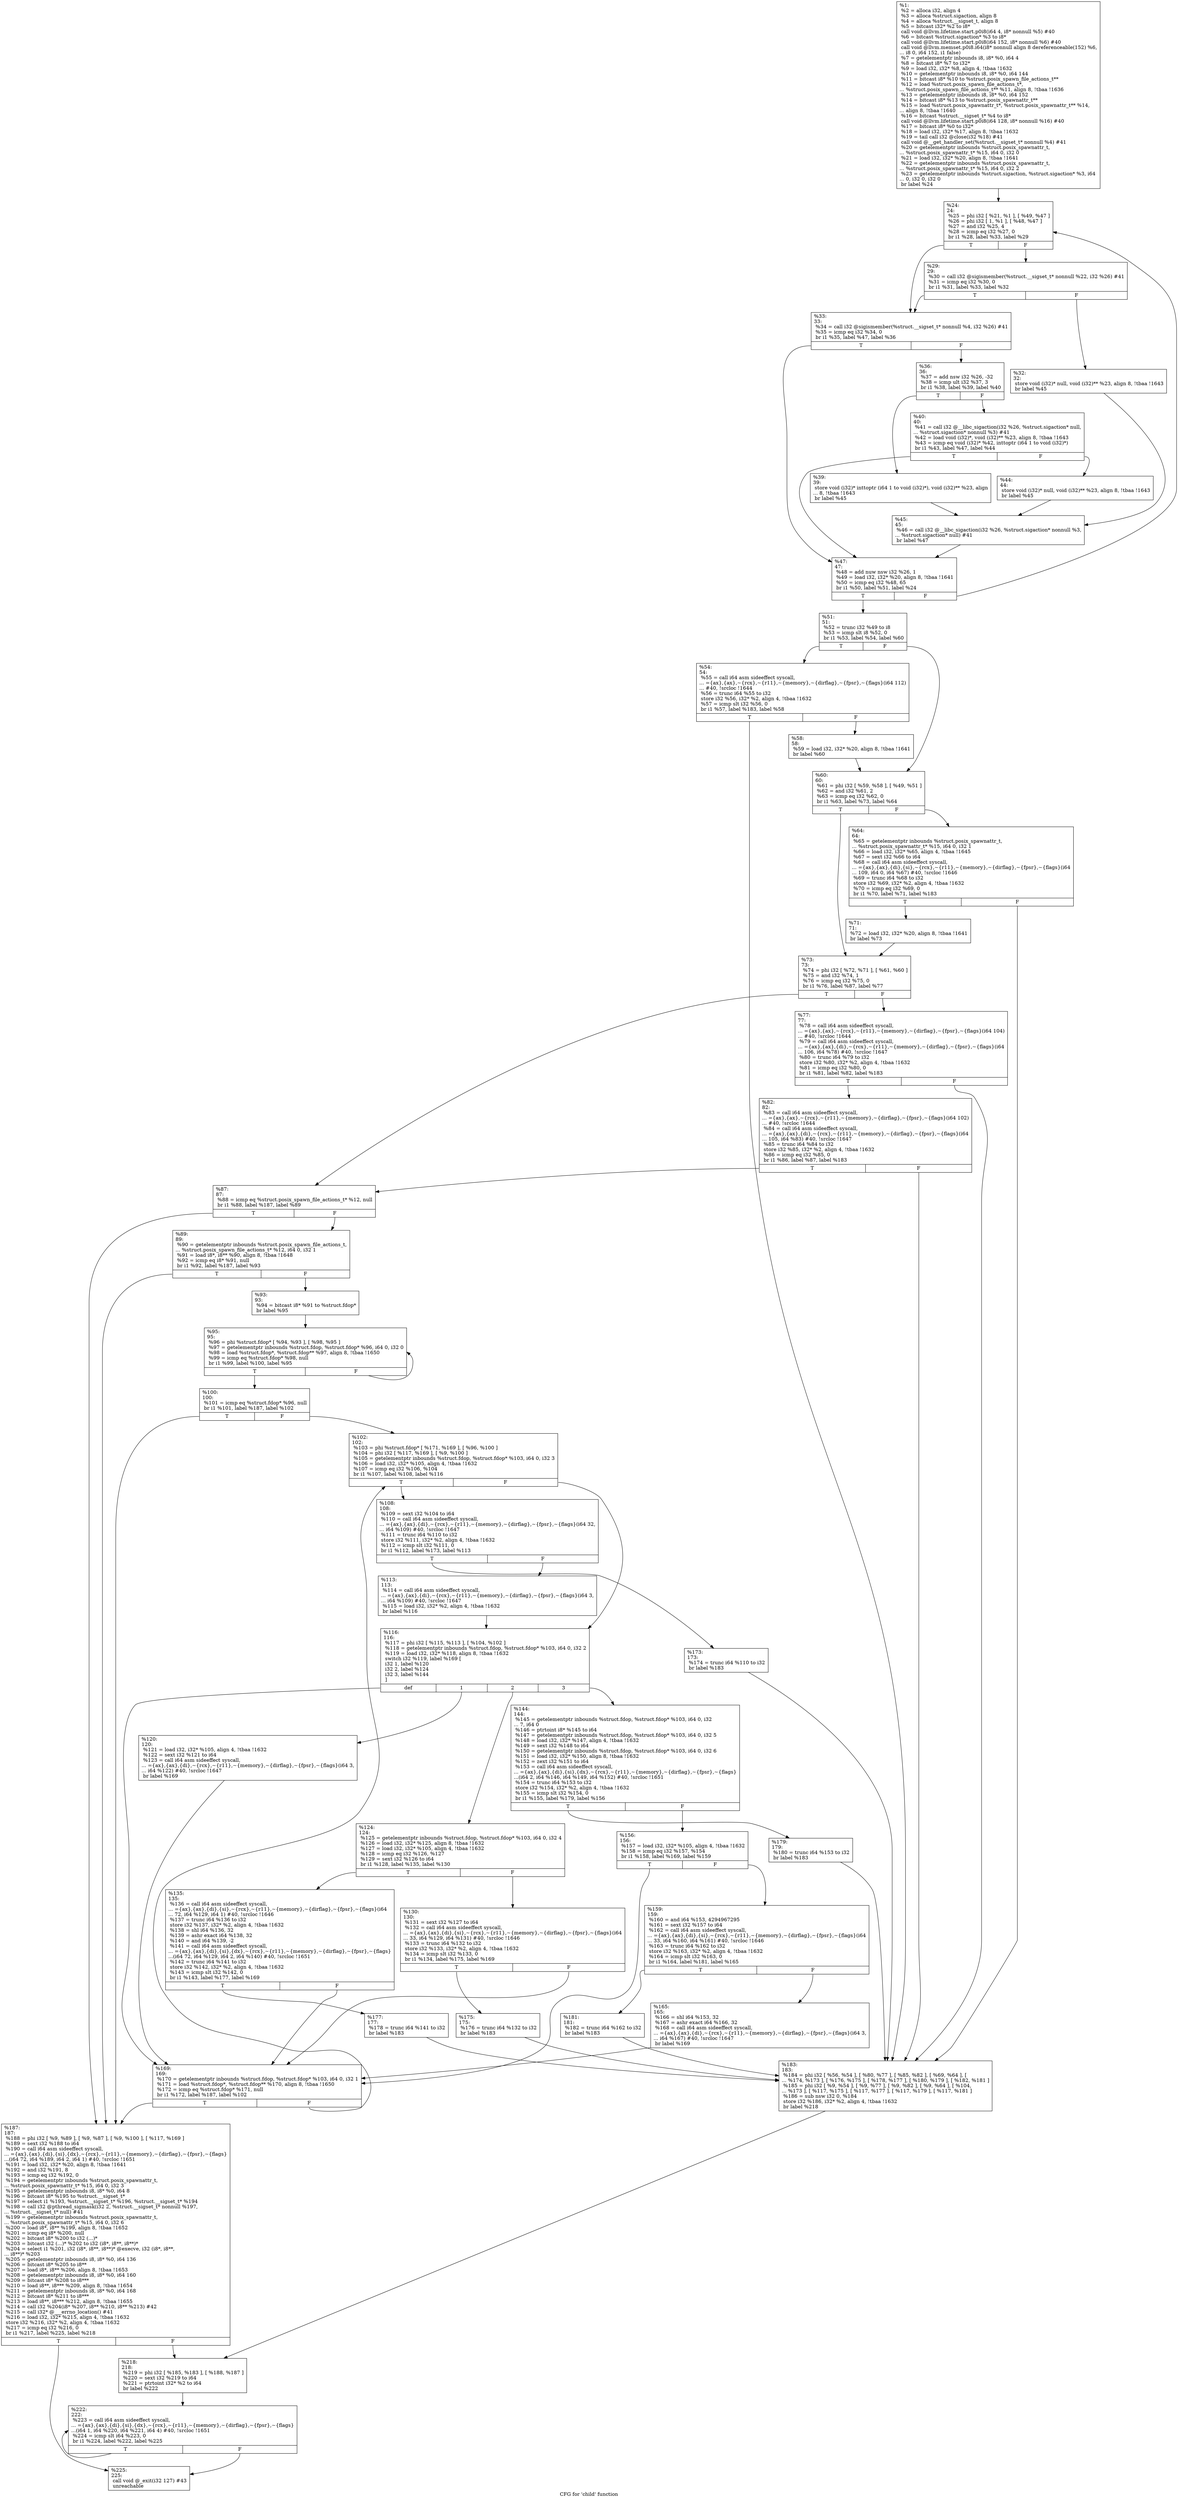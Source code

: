 digraph "CFG for 'child' function" {
	label="CFG for 'child' function";

	Node0x1b83d10 [shape=record,label="{%1:\l  %2 = alloca i32, align 4\l  %3 = alloca %struct.sigaction, align 8\l  %4 = alloca %struct.__sigset_t, align 8\l  %5 = bitcast i32* %2 to i8*\l  call void @llvm.lifetime.start.p0i8(i64 4, i8* nonnull %5) #40\l  %6 = bitcast %struct.sigaction* %3 to i8*\l  call void @llvm.lifetime.start.p0i8(i64 152, i8* nonnull %6) #40\l  call void @llvm.memset.p0i8.i64(i8* nonnull align 8 dereferenceable(152) %6,\l... i8 0, i64 152, i1 false)\l  %7 = getelementptr inbounds i8, i8* %0, i64 4\l  %8 = bitcast i8* %7 to i32*\l  %9 = load i32, i32* %8, align 4, !tbaa !1632\l  %10 = getelementptr inbounds i8, i8* %0, i64 144\l  %11 = bitcast i8* %10 to %struct.posix_spawn_file_actions_t**\l  %12 = load %struct.posix_spawn_file_actions_t*,\l... %struct.posix_spawn_file_actions_t** %11, align 8, !tbaa !1636\l  %13 = getelementptr inbounds i8, i8* %0, i64 152\l  %14 = bitcast i8* %13 to %struct.posix_spawnattr_t**\l  %15 = load %struct.posix_spawnattr_t*, %struct.posix_spawnattr_t** %14,\l... align 8, !tbaa !1640\l  %16 = bitcast %struct.__sigset_t* %4 to i8*\l  call void @llvm.lifetime.start.p0i8(i64 128, i8* nonnull %16) #40\l  %17 = bitcast i8* %0 to i32*\l  %18 = load i32, i32* %17, align 8, !tbaa !1632\l  %19 = tail call i32 @close(i32 %18) #41\l  call void @__get_handler_set(%struct.__sigset_t* nonnull %4) #41\l  %20 = getelementptr inbounds %struct.posix_spawnattr_t,\l... %struct.posix_spawnattr_t* %15, i64 0, i32 0\l  %21 = load i32, i32* %20, align 8, !tbaa !1641\l  %22 = getelementptr inbounds %struct.posix_spawnattr_t,\l... %struct.posix_spawnattr_t* %15, i64 0, i32 2\l  %23 = getelementptr inbounds %struct.sigaction, %struct.sigaction* %3, i64\l... 0, i32 0, i32 0\l  br label %24\l}"];
	Node0x1b83d10 -> Node0x1b84100;
	Node0x1b84100 [shape=record,label="{%24:\l24:                                               \l  %25 = phi i32 [ %21, %1 ], [ %49, %47 ]\l  %26 = phi i32 [ 1, %1 ], [ %48, %47 ]\l  %27 = and i32 %25, 4\l  %28 = icmp eq i32 %27, 0\l  br i1 %28, label %33, label %29\l|{<s0>T|<s1>F}}"];
	Node0x1b84100:s0 -> Node0x1b841f0;
	Node0x1b84100:s1 -> Node0x1b84150;
	Node0x1b84150 [shape=record,label="{%29:\l29:                                               \l  %30 = call i32 @sigismember(%struct.__sigset_t* nonnull %22, i32 %26) #41\l  %31 = icmp eq i32 %30, 0\l  br i1 %31, label %33, label %32\l|{<s0>T|<s1>F}}"];
	Node0x1b84150:s0 -> Node0x1b841f0;
	Node0x1b84150:s1 -> Node0x1b841a0;
	Node0x1b841a0 [shape=record,label="{%32:\l32:                                               \l  store void (i32)* null, void (i32)** %23, align 8, !tbaa !1643\l  br label %45\l}"];
	Node0x1b841a0 -> Node0x1b84380;
	Node0x1b841f0 [shape=record,label="{%33:\l33:                                               \l  %34 = call i32 @sigismember(%struct.__sigset_t* nonnull %4, i32 %26) #41\l  %35 = icmp eq i32 %34, 0\l  br i1 %35, label %47, label %36\l|{<s0>T|<s1>F}}"];
	Node0x1b841f0:s0 -> Node0x1b843d0;
	Node0x1b841f0:s1 -> Node0x1b84240;
	Node0x1b84240 [shape=record,label="{%36:\l36:                                               \l  %37 = add nsw i32 %26, -32\l  %38 = icmp ult i32 %37, 3\l  br i1 %38, label %39, label %40\l|{<s0>T|<s1>F}}"];
	Node0x1b84240:s0 -> Node0x1b84290;
	Node0x1b84240:s1 -> Node0x1b842e0;
	Node0x1b84290 [shape=record,label="{%39:\l39:                                               \l  store void (i32)* inttoptr (i64 1 to void (i32)*), void (i32)** %23, align\l... 8, !tbaa !1643\l  br label %45\l}"];
	Node0x1b84290 -> Node0x1b84380;
	Node0x1b842e0 [shape=record,label="{%40:\l40:                                               \l  %41 = call i32 @__libc_sigaction(i32 %26, %struct.sigaction* null,\l... %struct.sigaction* nonnull %3) #41\l  %42 = load void (i32)*, void (i32)** %23, align 8, !tbaa !1643\l  %43 = icmp eq void (i32)* %42, inttoptr (i64 1 to void (i32)*)\l  br i1 %43, label %47, label %44\l|{<s0>T|<s1>F}}"];
	Node0x1b842e0:s0 -> Node0x1b843d0;
	Node0x1b842e0:s1 -> Node0x1b84330;
	Node0x1b84330 [shape=record,label="{%44:\l44:                                               \l  store void (i32)* null, void (i32)** %23, align 8, !tbaa !1643\l  br label %45\l}"];
	Node0x1b84330 -> Node0x1b84380;
	Node0x1b84380 [shape=record,label="{%45:\l45:                                               \l  %46 = call i32 @__libc_sigaction(i32 %26, %struct.sigaction* nonnull %3,\l... %struct.sigaction* null) #41\l  br label %47\l}"];
	Node0x1b84380 -> Node0x1b843d0;
	Node0x1b843d0 [shape=record,label="{%47:\l47:                                               \l  %48 = add nuw nsw i32 %26, 1\l  %49 = load i32, i32* %20, align 8, !tbaa !1641\l  %50 = icmp eq i32 %48, 65\l  br i1 %50, label %51, label %24\l|{<s0>T|<s1>F}}"];
	Node0x1b843d0:s0 -> Node0x1b84420;
	Node0x1b843d0:s1 -> Node0x1b84100;
	Node0x1b84420 [shape=record,label="{%51:\l51:                                               \l  %52 = trunc i32 %49 to i8\l  %53 = icmp slt i8 %52, 0\l  br i1 %53, label %54, label %60\l|{<s0>T|<s1>F}}"];
	Node0x1b84420:s0 -> Node0x1b84470;
	Node0x1b84420:s1 -> Node0x1b84510;
	Node0x1b84470 [shape=record,label="{%54:\l54:                                               \l  %55 = call i64 asm sideeffect syscall,\l... =\{ax\},\{ax\},~\{rcx\},~\{r11\},~\{memory\},~\{dirflag\},~\{fpsr\},~\{flags\}(i64 112)\l... #40, !srcloc !1644\l  %56 = trunc i64 %55 to i32\l  store i32 %56, i32* %2, align 4, !tbaa !1632\l  %57 = icmp slt i32 %56, 0\l  br i1 %57, label %183, label %58\l|{<s0>T|<s1>F}}"];
	Node0x1b84470:s0 -> Node0x1b84e20;
	Node0x1b84470:s1 -> Node0x1b844c0;
	Node0x1b844c0 [shape=record,label="{%58:\l58:                                               \l  %59 = load i32, i32* %20, align 8, !tbaa !1641\l  br label %60\l}"];
	Node0x1b844c0 -> Node0x1b84510;
	Node0x1b84510 [shape=record,label="{%60:\l60:                                               \l  %61 = phi i32 [ %59, %58 ], [ %49, %51 ]\l  %62 = and i32 %61, 2\l  %63 = icmp eq i32 %62, 0\l  br i1 %63, label %73, label %64\l|{<s0>T|<s1>F}}"];
	Node0x1b84510:s0 -> Node0x1b84600;
	Node0x1b84510:s1 -> Node0x1b84560;
	Node0x1b84560 [shape=record,label="{%64:\l64:                                               \l  %65 = getelementptr inbounds %struct.posix_spawnattr_t,\l... %struct.posix_spawnattr_t* %15, i64 0, i32 1\l  %66 = load i32, i32* %65, align 4, !tbaa !1645\l  %67 = sext i32 %66 to i64\l  %68 = call i64 asm sideeffect syscall,\l... =\{ax\},\{ax\},\{di\},\{si\},~\{rcx\},~\{r11\},~\{memory\},~\{dirflag\},~\{fpsr\},~\{flags\}(i64\l... 109, i64 0, i64 %67) #40, !srcloc !1646\l  %69 = trunc i64 %68 to i32\l  store i32 %69, i32* %2, align 4, !tbaa !1632\l  %70 = icmp eq i32 %69, 0\l  br i1 %70, label %71, label %183\l|{<s0>T|<s1>F}}"];
	Node0x1b84560:s0 -> Node0x1b845b0;
	Node0x1b84560:s1 -> Node0x1b84e20;
	Node0x1b845b0 [shape=record,label="{%71:\l71:                                               \l  %72 = load i32, i32* %20, align 8, !tbaa !1641\l  br label %73\l}"];
	Node0x1b845b0 -> Node0x1b84600;
	Node0x1b84600 [shape=record,label="{%73:\l73:                                               \l  %74 = phi i32 [ %72, %71 ], [ %61, %60 ]\l  %75 = and i32 %74, 1\l  %76 = icmp eq i32 %75, 0\l  br i1 %76, label %87, label %77\l|{<s0>T|<s1>F}}"];
	Node0x1b84600:s0 -> Node0x1b846f0;
	Node0x1b84600:s1 -> Node0x1b84650;
	Node0x1b84650 [shape=record,label="{%77:\l77:                                               \l  %78 = call i64 asm sideeffect syscall,\l... =\{ax\},\{ax\},~\{rcx\},~\{r11\},~\{memory\},~\{dirflag\},~\{fpsr\},~\{flags\}(i64 104)\l... #40, !srcloc !1644\l  %79 = call i64 asm sideeffect syscall,\l... =\{ax\},\{ax\},\{di\},~\{rcx\},~\{r11\},~\{memory\},~\{dirflag\},~\{fpsr\},~\{flags\}(i64\l... 106, i64 %78) #40, !srcloc !1647\l  %80 = trunc i64 %79 to i32\l  store i32 %80, i32* %2, align 4, !tbaa !1632\l  %81 = icmp eq i32 %80, 0\l  br i1 %81, label %82, label %183\l|{<s0>T|<s1>F}}"];
	Node0x1b84650:s0 -> Node0x1b846a0;
	Node0x1b84650:s1 -> Node0x1b84e20;
	Node0x1b846a0 [shape=record,label="{%82:\l82:                                               \l  %83 = call i64 asm sideeffect syscall,\l... =\{ax\},\{ax\},~\{rcx\},~\{r11\},~\{memory\},~\{dirflag\},~\{fpsr\},~\{flags\}(i64 102)\l... #40, !srcloc !1644\l  %84 = call i64 asm sideeffect syscall,\l... =\{ax\},\{ax\},\{di\},~\{rcx\},~\{r11\},~\{memory\},~\{dirflag\},~\{fpsr\},~\{flags\}(i64\l... 105, i64 %83) #40, !srcloc !1647\l  %85 = trunc i64 %84 to i32\l  store i32 %85, i32* %2, align 4, !tbaa !1632\l  %86 = icmp eq i32 %85, 0\l  br i1 %86, label %87, label %183\l|{<s0>T|<s1>F}}"];
	Node0x1b846a0:s0 -> Node0x1b846f0;
	Node0x1b846a0:s1 -> Node0x1b84e20;
	Node0x1b846f0 [shape=record,label="{%87:\l87:                                               \l  %88 = icmp eq %struct.posix_spawn_file_actions_t* %12, null\l  br i1 %88, label %187, label %89\l|{<s0>T|<s1>F}}"];
	Node0x1b846f0:s0 -> Node0x1b84e70;
	Node0x1b846f0:s1 -> Node0x1b84740;
	Node0x1b84740 [shape=record,label="{%89:\l89:                                               \l  %90 = getelementptr inbounds %struct.posix_spawn_file_actions_t,\l... %struct.posix_spawn_file_actions_t* %12, i64 0, i32 1\l  %91 = load i8*, i8** %90, align 8, !tbaa !1648\l  %92 = icmp eq i8* %91, null\l  br i1 %92, label %187, label %93\l|{<s0>T|<s1>F}}"];
	Node0x1b84740:s0 -> Node0x1b84e70;
	Node0x1b84740:s1 -> Node0x1b84790;
	Node0x1b84790 [shape=record,label="{%93:\l93:                                               \l  %94 = bitcast i8* %91 to %struct.fdop*\l  br label %95\l}"];
	Node0x1b84790 -> Node0x1b847e0;
	Node0x1b847e0 [shape=record,label="{%95:\l95:                                               \l  %96 = phi %struct.fdop* [ %94, %93 ], [ %98, %95 ]\l  %97 = getelementptr inbounds %struct.fdop, %struct.fdop* %96, i64 0, i32 0\l  %98 = load %struct.fdop*, %struct.fdop** %97, align 8, !tbaa !1650\l  %99 = icmp eq %struct.fdop* %98, null\l  br i1 %99, label %100, label %95\l|{<s0>T|<s1>F}}"];
	Node0x1b847e0:s0 -> Node0x1b84830;
	Node0x1b847e0:s1 -> Node0x1b847e0;
	Node0x1b84830 [shape=record,label="{%100:\l100:                                              \l  %101 = icmp eq %struct.fdop* %96, null\l  br i1 %101, label %187, label %102\l|{<s0>T|<s1>F}}"];
	Node0x1b84830:s0 -> Node0x1b84e70;
	Node0x1b84830:s1 -> Node0x1b84880;
	Node0x1b84880 [shape=record,label="{%102:\l102:                                              \l  %103 = phi %struct.fdop* [ %171, %169 ], [ %96, %100 ]\l  %104 = phi i32 [ %117, %169 ], [ %9, %100 ]\l  %105 = getelementptr inbounds %struct.fdop, %struct.fdop* %103, i64 0, i32 3\l  %106 = load i32, i32* %105, align 4, !tbaa !1632\l  %107 = icmp eq i32 %106, %104\l  br i1 %107, label %108, label %116\l|{<s0>T|<s1>F}}"];
	Node0x1b84880:s0 -> Node0x1b848d0;
	Node0x1b84880:s1 -> Node0x1b84970;
	Node0x1b848d0 [shape=record,label="{%108:\l108:                                              \l  %109 = sext i32 %104 to i64\l  %110 = call i64 asm sideeffect syscall,\l... =\{ax\},\{ax\},\{di\},~\{rcx\},~\{r11\},~\{memory\},~\{dirflag\},~\{fpsr\},~\{flags\}(i64 32,\l... i64 %109) #40, !srcloc !1647\l  %111 = trunc i64 %110 to i32\l  store i32 %111, i32* %2, align 4, !tbaa !1632\l  %112 = icmp slt i32 %111, 0\l  br i1 %112, label %173, label %113\l|{<s0>T|<s1>F}}"];
	Node0x1b848d0:s0 -> Node0x1b84c90;
	Node0x1b848d0:s1 -> Node0x1b84920;
	Node0x1b84920 [shape=record,label="{%113:\l113:                                              \l  %114 = call i64 asm sideeffect syscall,\l... =\{ax\},\{ax\},\{di\},~\{rcx\},~\{r11\},~\{memory\},~\{dirflag\},~\{fpsr\},~\{flags\}(i64 3,\l... i64 %109) #40, !srcloc !1647\l  %115 = load i32, i32* %2, align 4, !tbaa !1632\l  br label %116\l}"];
	Node0x1b84920 -> Node0x1b84970;
	Node0x1b84970 [shape=record,label="{%116:\l116:                                              \l  %117 = phi i32 [ %115, %113 ], [ %104, %102 ]\l  %118 = getelementptr inbounds %struct.fdop, %struct.fdop* %103, i64 0, i32 2\l  %119 = load i32, i32* %118, align 8, !tbaa !1632\l  switch i32 %119, label %169 [\l    i32 1, label %120\l    i32 2, label %124\l    i32 3, label %144\l  ]\l|{<s0>def|<s1>1|<s2>2|<s3>3}}"];
	Node0x1b84970:s0 -> Node0x1b84c40;
	Node0x1b84970:s1 -> Node0x1b849c0;
	Node0x1b84970:s2 -> Node0x1b84a10;
	Node0x1b84970:s3 -> Node0x1b84b00;
	Node0x1b849c0 [shape=record,label="{%120:\l120:                                              \l  %121 = load i32, i32* %105, align 4, !tbaa !1632\l  %122 = sext i32 %121 to i64\l  %123 = call i64 asm sideeffect syscall,\l... =\{ax\},\{ax\},\{di\},~\{rcx\},~\{r11\},~\{memory\},~\{dirflag\},~\{fpsr\},~\{flags\}(i64 3,\l... i64 %122) #40, !srcloc !1647\l  br label %169\l}"];
	Node0x1b849c0 -> Node0x1b84c40;
	Node0x1b84a10 [shape=record,label="{%124:\l124:                                              \l  %125 = getelementptr inbounds %struct.fdop, %struct.fdop* %103, i64 0, i32 4\l  %126 = load i32, i32* %125, align 8, !tbaa !1632\l  %127 = load i32, i32* %105, align 4, !tbaa !1632\l  %128 = icmp eq i32 %126, %127\l  %129 = sext i32 %126 to i64\l  br i1 %128, label %135, label %130\l|{<s0>T|<s1>F}}"];
	Node0x1b84a10:s0 -> Node0x1b84ab0;
	Node0x1b84a10:s1 -> Node0x1b84a60;
	Node0x1b84a60 [shape=record,label="{%130:\l130:                                              \l  %131 = sext i32 %127 to i64\l  %132 = call i64 asm sideeffect syscall,\l... =\{ax\},\{ax\},\{di\},\{si\},~\{rcx\},~\{r11\},~\{memory\},~\{dirflag\},~\{fpsr\},~\{flags\}(i64\l... 33, i64 %129, i64 %131) #40, !srcloc !1646\l  %133 = trunc i64 %132 to i32\l  store i32 %133, i32* %2, align 4, !tbaa !1632\l  %134 = icmp slt i32 %133, 0\l  br i1 %134, label %175, label %169\l|{<s0>T|<s1>F}}"];
	Node0x1b84a60:s0 -> Node0x1b84ce0;
	Node0x1b84a60:s1 -> Node0x1b84c40;
	Node0x1b84ab0 [shape=record,label="{%135:\l135:                                              \l  %136 = call i64 asm sideeffect syscall,\l... =\{ax\},\{ax\},\{di\},\{si\},~\{rcx\},~\{r11\},~\{memory\},~\{dirflag\},~\{fpsr\},~\{flags\}(i64\l... 72, i64 %129, i64 1) #40, !srcloc !1646\l  %137 = trunc i64 %136 to i32\l  store i32 %137, i32* %2, align 4, !tbaa !1632\l  %138 = shl i64 %136, 32\l  %139 = ashr exact i64 %138, 32\l  %140 = and i64 %139, -2\l  %141 = call i64 asm sideeffect syscall,\l... =\{ax\},\{ax\},\{di\},\{si\},\{dx\},~\{rcx\},~\{r11\},~\{memory\},~\{dirflag\},~\{fpsr\},~\{flags\}\l...(i64 72, i64 %129, i64 2, i64 %140) #40, !srcloc !1651\l  %142 = trunc i64 %141 to i32\l  store i32 %142, i32* %2, align 4, !tbaa !1632\l  %143 = icmp slt i32 %142, 0\l  br i1 %143, label %177, label %169\l|{<s0>T|<s1>F}}"];
	Node0x1b84ab0:s0 -> Node0x1b84d30;
	Node0x1b84ab0:s1 -> Node0x1b84c40;
	Node0x1b84b00 [shape=record,label="{%144:\l144:                                              \l  %145 = getelementptr inbounds %struct.fdop, %struct.fdop* %103, i64 0, i32\l... 7, i64 0\l  %146 = ptrtoint i8* %145 to i64\l  %147 = getelementptr inbounds %struct.fdop, %struct.fdop* %103, i64 0, i32 5\l  %148 = load i32, i32* %147, align 4, !tbaa !1632\l  %149 = sext i32 %148 to i64\l  %150 = getelementptr inbounds %struct.fdop, %struct.fdop* %103, i64 0, i32 6\l  %151 = load i32, i32* %150, align 8, !tbaa !1632\l  %152 = zext i32 %151 to i64\l  %153 = call i64 asm sideeffect syscall,\l... =\{ax\},\{ax\},\{di\},\{si\},\{dx\},~\{rcx\},~\{r11\},~\{memory\},~\{dirflag\},~\{fpsr\},~\{flags\}\l...(i64 2, i64 %146, i64 %149, i64 %152) #40, !srcloc !1651\l  %154 = trunc i64 %153 to i32\l  store i32 %154, i32* %2, align 4, !tbaa !1632\l  %155 = icmp slt i32 %154, 0\l  br i1 %155, label %179, label %156\l|{<s0>T|<s1>F}}"];
	Node0x1b84b00:s0 -> Node0x1b84d80;
	Node0x1b84b00:s1 -> Node0x1b84b50;
	Node0x1b84b50 [shape=record,label="{%156:\l156:                                              \l  %157 = load i32, i32* %105, align 4, !tbaa !1632\l  %158 = icmp eq i32 %157, %154\l  br i1 %158, label %169, label %159\l|{<s0>T|<s1>F}}"];
	Node0x1b84b50:s0 -> Node0x1b84c40;
	Node0x1b84b50:s1 -> Node0x1b84ba0;
	Node0x1b84ba0 [shape=record,label="{%159:\l159:                                              \l  %160 = and i64 %153, 4294967295\l  %161 = sext i32 %157 to i64\l  %162 = call i64 asm sideeffect syscall,\l... =\{ax\},\{ax\},\{di\},\{si\},~\{rcx\},~\{r11\},~\{memory\},~\{dirflag\},~\{fpsr\},~\{flags\}(i64\l... 33, i64 %160, i64 %161) #40, !srcloc !1646\l  %163 = trunc i64 %162 to i32\l  store i32 %163, i32* %2, align 4, !tbaa !1632\l  %164 = icmp slt i32 %163, 0\l  br i1 %164, label %181, label %165\l|{<s0>T|<s1>F}}"];
	Node0x1b84ba0:s0 -> Node0x1b84dd0;
	Node0x1b84ba0:s1 -> Node0x1b84bf0;
	Node0x1b84bf0 [shape=record,label="{%165:\l165:                                              \l  %166 = shl i64 %153, 32\l  %167 = ashr exact i64 %166, 32\l  %168 = call i64 asm sideeffect syscall,\l... =\{ax\},\{ax\},\{di\},~\{rcx\},~\{r11\},~\{memory\},~\{dirflag\},~\{fpsr\},~\{flags\}(i64 3,\l... i64 %167) #40, !srcloc !1647\l  br label %169\l}"];
	Node0x1b84bf0 -> Node0x1b84c40;
	Node0x1b84c40 [shape=record,label="{%169:\l169:                                              \l  %170 = getelementptr inbounds %struct.fdop, %struct.fdop* %103, i64 0, i32 1\l  %171 = load %struct.fdop*, %struct.fdop** %170, align 8, !tbaa !1650\l  %172 = icmp eq %struct.fdop* %171, null\l  br i1 %172, label %187, label %102\l|{<s0>T|<s1>F}}"];
	Node0x1b84c40:s0 -> Node0x1b84e70;
	Node0x1b84c40:s1 -> Node0x1b84880;
	Node0x1b84c90 [shape=record,label="{%173:\l173:                                              \l  %174 = trunc i64 %110 to i32\l  br label %183\l}"];
	Node0x1b84c90 -> Node0x1b84e20;
	Node0x1b84ce0 [shape=record,label="{%175:\l175:                                              \l  %176 = trunc i64 %132 to i32\l  br label %183\l}"];
	Node0x1b84ce0 -> Node0x1b84e20;
	Node0x1b84d30 [shape=record,label="{%177:\l177:                                              \l  %178 = trunc i64 %141 to i32\l  br label %183\l}"];
	Node0x1b84d30 -> Node0x1b84e20;
	Node0x1b84d80 [shape=record,label="{%179:\l179:                                              \l  %180 = trunc i64 %153 to i32\l  br label %183\l}"];
	Node0x1b84d80 -> Node0x1b84e20;
	Node0x1b84dd0 [shape=record,label="{%181:\l181:                                              \l  %182 = trunc i64 %162 to i32\l  br label %183\l}"];
	Node0x1b84dd0 -> Node0x1b84e20;
	Node0x1b84e20 [shape=record,label="{%183:\l183:                                              \l  %184 = phi i32 [ %56, %54 ], [ %80, %77 ], [ %85, %82 ], [ %69, %64 ], [\l... %174, %173 ], [ %176, %175 ], [ %178, %177 ], [ %180, %179 ], [ %182, %181 ]\l  %185 = phi i32 [ %9, %54 ], [ %9, %77 ], [ %9, %82 ], [ %9, %64 ], [ %104,\l... %173 ], [ %117, %175 ], [ %117, %177 ], [ %117, %179 ], [ %117, %181 ]\l  %186 = sub nsw i32 0, %184\l  store i32 %186, i32* %2, align 4, !tbaa !1632\l  br label %218\l}"];
	Node0x1b84e20 -> Node0x1b84ec0;
	Node0x1b84e70 [shape=record,label="{%187:\l187:                                              \l  %188 = phi i32 [ %9, %89 ], [ %9, %87 ], [ %9, %100 ], [ %117, %169 ]\l  %189 = sext i32 %188 to i64\l  %190 = call i64 asm sideeffect syscall,\l... =\{ax\},\{ax\},\{di\},\{si\},\{dx\},~\{rcx\},~\{r11\},~\{memory\},~\{dirflag\},~\{fpsr\},~\{flags\}\l...(i64 72, i64 %189, i64 2, i64 1) #40, !srcloc !1651\l  %191 = load i32, i32* %20, align 8, !tbaa !1641\l  %192 = and i32 %191, 8\l  %193 = icmp eq i32 %192, 0\l  %194 = getelementptr inbounds %struct.posix_spawnattr_t,\l... %struct.posix_spawnattr_t* %15, i64 0, i32 3\l  %195 = getelementptr inbounds i8, i8* %0, i64 8\l  %196 = bitcast i8* %195 to %struct.__sigset_t*\l  %197 = select i1 %193, %struct.__sigset_t* %196, %struct.__sigset_t* %194\l  %198 = call i32 @pthread_sigmask(i32 2, %struct.__sigset_t* nonnull %197,\l... %struct.__sigset_t* null) #41\l  %199 = getelementptr inbounds %struct.posix_spawnattr_t,\l... %struct.posix_spawnattr_t* %15, i64 0, i32 6\l  %200 = load i8*, i8** %199, align 8, !tbaa !1652\l  %201 = icmp eq i8* %200, null\l  %202 = bitcast i8* %200 to i32 (...)*\l  %203 = bitcast i32 (...)* %202 to i32 (i8*, i8**, i8**)*\l  %204 = select i1 %201, i32 (i8*, i8**, i8**)* @execve, i32 (i8*, i8**,\l... i8**)* %203\l  %205 = getelementptr inbounds i8, i8* %0, i64 136\l  %206 = bitcast i8* %205 to i8**\l  %207 = load i8*, i8** %206, align 8, !tbaa !1653\l  %208 = getelementptr inbounds i8, i8* %0, i64 160\l  %209 = bitcast i8* %208 to i8***\l  %210 = load i8**, i8*** %209, align 8, !tbaa !1654\l  %211 = getelementptr inbounds i8, i8* %0, i64 168\l  %212 = bitcast i8* %211 to i8***\l  %213 = load i8**, i8*** %212, align 8, !tbaa !1655\l  %214 = call i32 %204(i8* %207, i8** %210, i8** %213) #42\l  %215 = call i32* @___errno_location() #41\l  %216 = load i32, i32* %215, align 4, !tbaa !1632\l  store i32 %216, i32* %2, align 4, !tbaa !1632\l  %217 = icmp eq i32 %216, 0\l  br i1 %217, label %225, label %218\l|{<s0>T|<s1>F}}"];
	Node0x1b84e70:s0 -> Node0x1b84f60;
	Node0x1b84e70:s1 -> Node0x1b84ec0;
	Node0x1b84ec0 [shape=record,label="{%218:\l218:                                              \l  %219 = phi i32 [ %185, %183 ], [ %188, %187 ]\l  %220 = sext i32 %219 to i64\l  %221 = ptrtoint i32* %2 to i64\l  br label %222\l}"];
	Node0x1b84ec0 -> Node0x1b84f10;
	Node0x1b84f10 [shape=record,label="{%222:\l222:                                              \l  %223 = call i64 asm sideeffect syscall,\l... =\{ax\},\{ax\},\{di\},\{si\},\{dx\},~\{rcx\},~\{r11\},~\{memory\},~\{dirflag\},~\{fpsr\},~\{flags\}\l...(i64 1, i64 %220, i64 %221, i64 4) #40, !srcloc !1651\l  %224 = icmp slt i64 %223, 0\l  br i1 %224, label %222, label %225\l|{<s0>T|<s1>F}}"];
	Node0x1b84f10:s0 -> Node0x1b84f10;
	Node0x1b84f10:s1 -> Node0x1b84f60;
	Node0x1b84f60 [shape=record,label="{%225:\l225:                                              \l  call void @_exit(i32 127) #43\l  unreachable\l}"];
}
